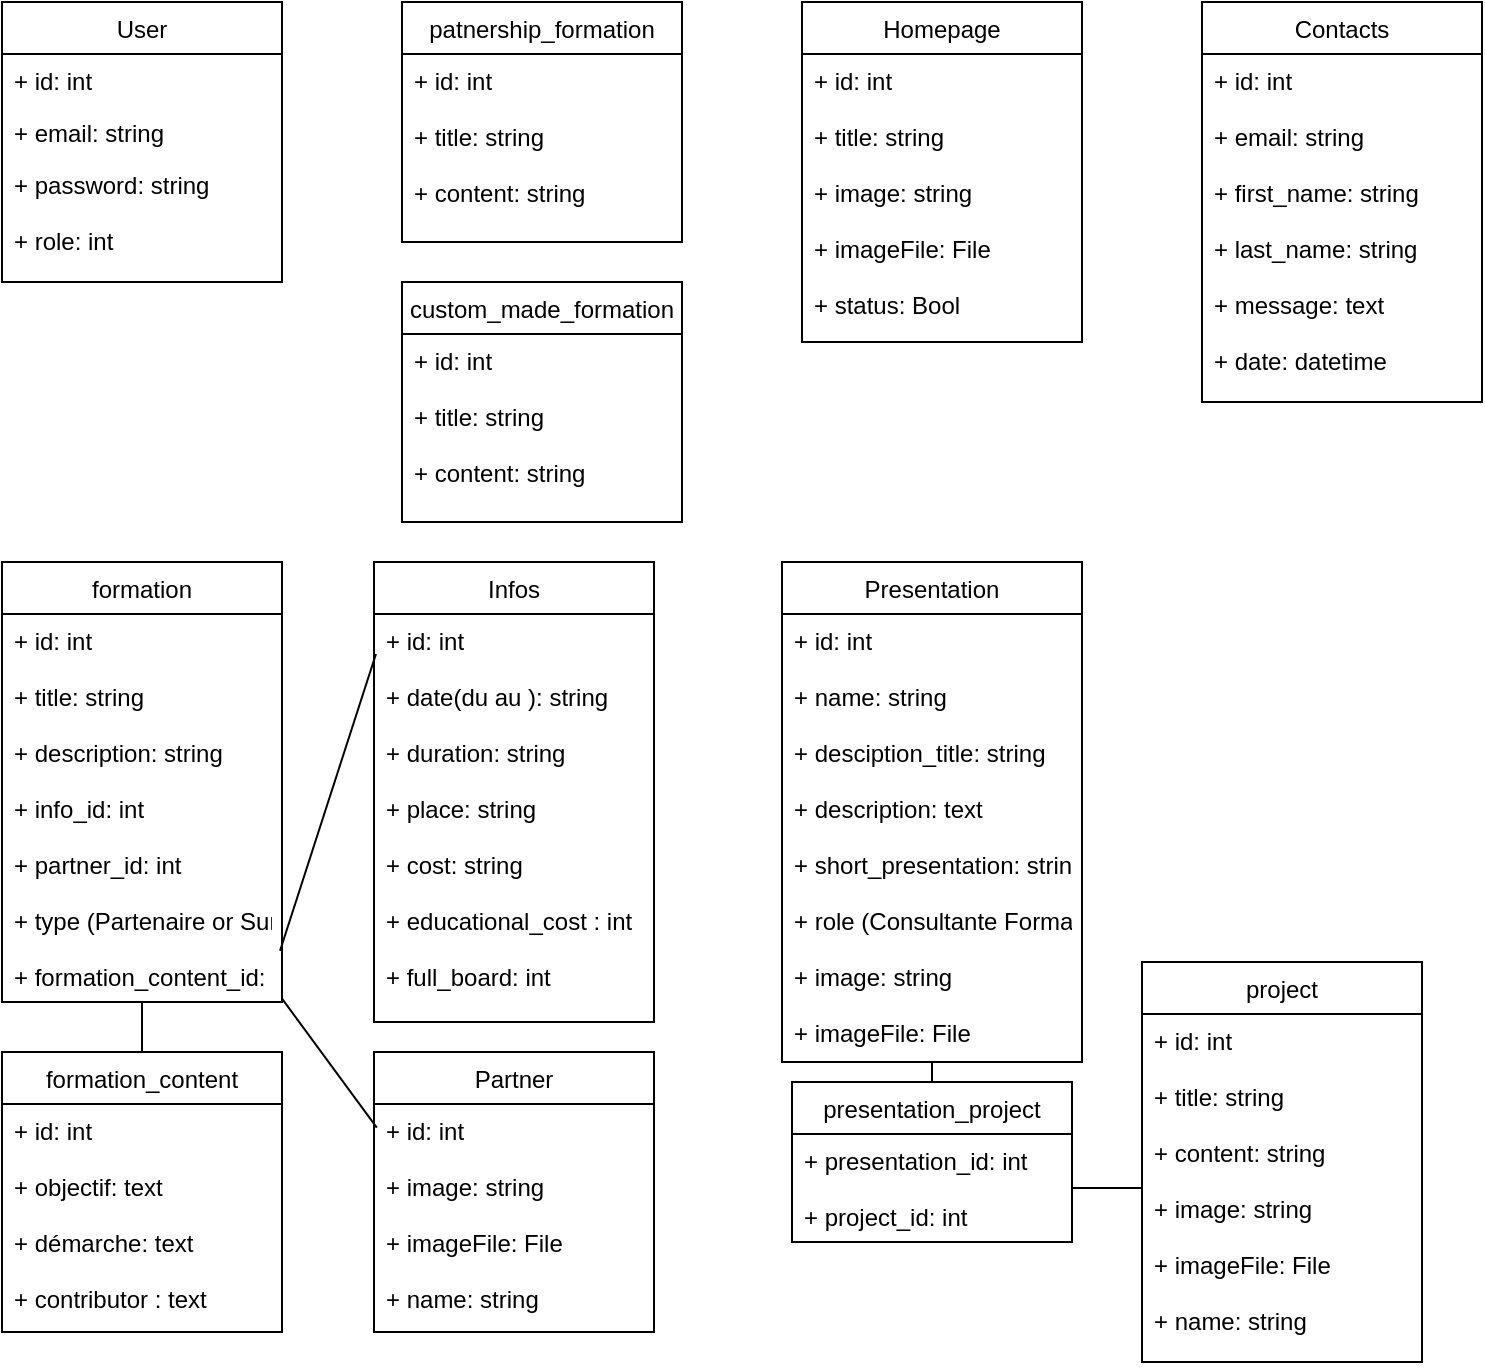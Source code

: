 <mxfile>
    <diagram id="euRm8U93r4pqlFISYigQ" name="Page-1">

        <mxGraphModel dx="614" dy="497" grid="1" gridSize="10" guides="1" tooltips="1" connect="1" arrows="1" fold="1" page="1" pageScale="1" pageWidth="827" pageHeight="1169" math="0" shadow="0">
            <root>
                <mxCell id="0"/>
                <mxCell id="1" parent="0"/>
                <mxCell id="5" value="User" style="swimlane;fontStyle=0;childLayout=stackLayout;horizontal=1;startSize=26;fillColor=none;horizontalStack=0;resizeParent=1;resizeParentMax=0;resizeLast=0;collapsible=1;marginBottom=0;" parent="1" vertex="1">
                    <mxGeometry x="40" y="40" width="140" height="140" as="geometry"/>
                </mxCell>
                <mxCell id="6" value="+ id: int" style="text;strokeColor=none;fillColor=none;align=left;verticalAlign=top;spacingLeft=4;spacingRight=4;overflow=hidden;rotatable=0;points=[[0,0.5],[1,0.5]];portConstraint=eastwest;" parent="5" vertex="1">
                    <mxGeometry y="26" width="140" height="26" as="geometry"/>
                </mxCell>
                <mxCell id="7" value="+ email: string" style="text;strokeColor=none;fillColor=none;align=left;verticalAlign=top;spacingLeft=4;spacingRight=4;overflow=hidden;rotatable=0;points=[[0,0.5],[1,0.5]];portConstraint=eastwest;" parent="5" vertex="1">
                    <mxGeometry y="52" width="140" height="26" as="geometry"/>
                </mxCell>
                <mxCell id="8" value="+ password: string&#10;&#10;+ role: int&#10;&#10;" style="text;strokeColor=none;fillColor=none;align=left;verticalAlign=top;spacingLeft=4;spacingRight=4;overflow=hidden;rotatable=0;points=[[0,0.5],[1,0.5]];portConstraint=eastwest;" parent="5" vertex="1">
                    <mxGeometry y="78" width="140" height="62" as="geometry"/>
                </mxCell>
                <mxCell id="20" value="Infos" style="swimlane;fontStyle=0;childLayout=stackLayout;horizontal=1;startSize=26;fillColor=none;horizontalStack=0;resizeParent=1;resizeParentMax=0;resizeLast=0;collapsible=1;marginBottom=0;" parent="1" vertex="1">
                    <mxGeometry x="226" y="320" width="140" height="230" as="geometry"/>
                </mxCell>
                <mxCell id="21" value="+ id: int&#10;&#10;+ date(du au ): string&#10;&#10;+ duration: string&#10;&#10;+ place: string&#10;&#10;+ cost: string&#10;&#10;+ educational_cost : int&#10;&#10;+ full_board: int" style="text;strokeColor=none;fillColor=none;align=left;verticalAlign=top;spacingLeft=4;spacingRight=4;overflow=hidden;rotatable=0;points=[[0,0.5],[1,0.5]];portConstraint=eastwest;" parent="20" vertex="1">
                    <mxGeometry y="26" width="140" height="204" as="geometry"/>
                </mxCell>
                <mxCell id="22" value="Contacts" style="swimlane;fontStyle=0;childLayout=stackLayout;horizontal=1;startSize=26;fillColor=none;horizontalStack=0;resizeParent=1;resizeParentMax=0;resizeLast=0;collapsible=1;marginBottom=0;" parent="1" vertex="1">
                    <mxGeometry x="640" y="40" width="140" height="200" as="geometry"/>
                </mxCell>
                <mxCell id="23" value="+ id: int&#10;&#10;+ email: string&#10;&#10;+ first_name: string&#10;&#10;+ last_name: string&#10;&#10;+ message: text&#10;&#10;+ date: datetime" style="text;strokeColor=none;fillColor=none;align=left;verticalAlign=top;spacingLeft=4;spacingRight=4;overflow=hidden;rotatable=0;points=[[0,0.5],[1,0.5]];portConstraint=eastwest;" parent="22" vertex="1">
                    <mxGeometry y="26" width="140" height="174" as="geometry"/>
                </mxCell>
                <mxCell id="34" value="Homepage" style="swimlane;fontStyle=0;childLayout=stackLayout;horizontal=1;startSize=26;fillColor=none;horizontalStack=0;resizeParent=1;resizeParentMax=0;resizeLast=0;collapsible=1;marginBottom=0;" parent="1" vertex="1">

                    <mxGeometry x="440" y="40" width="140" height="170" as="geometry"/>
                </mxCell>
                <mxCell id="35" value="+ id: int&#10;&#10;+ title: string&#10;&#10;+ image: string&#10;&#10;+ imageFile: File&#10;&#10;+ status: Bool&#10;&#10;" style="text;strokeColor=none;fillColor=none;align=left;verticalAlign=top;spacingLeft=4;spacingRight=4;overflow=hidden;rotatable=0;points=[[0,0.5],[1,0.5]];portConstraint=eastwest;" parent="34" vertex="1">
                    <mxGeometry y="26" width="140" height="144" as="geometry"/>
                </mxCell>
                <mxCell id="36" value="formation" style="swimlane;fontStyle=0;childLayout=stackLayout;horizontal=1;startSize=26;fillColor=none;horizontalStack=0;resizeParent=1;resizeParentMax=0;resizeLast=0;collapsible=1;marginBottom=0;" parent="1" vertex="1">
                    <mxGeometry x="40" y="320" width="140" height="220" as="geometry"/>
                </mxCell>
                <mxCell id="37" value="+ id: int&#10;&#10;+ title: string&#10;&#10;+ description: string&#10;&#10;+ info_id: int&#10;&#10;+ partner_id: int&#10;&#10;+ type (Partenaire or Surmesure): int&#10;&#10;+ formation_content_id: int" style="text;strokeColor=none;fillColor=none;align=left;verticalAlign=top;spacingLeft=4;spacingRight=4;overflow=hidden;rotatable=0;points=[[0,0.5],[1,0.5]];portConstraint=eastwest;" parent="36" vertex="1">
                    <mxGeometry y="26" width="140" height="194" as="geometry"/>
                </mxCell>
                <mxCell id="39" style="edgeStyle=none;html=1;exitX=0.993;exitY=0.868;exitDx=0;exitDy=0;exitPerimeter=0;entryX=0.007;entryY=0.098;entryDx=0;entryDy=0;entryPerimeter=0;endArrow=none;endFill=0;" parent="1" source="37" target="21" edge="1">
                    <mxGeometry relative="1" as="geometry"/>
                </mxCell>
                <mxCell id="40" value="Partner" style="swimlane;fontStyle=0;childLayout=stackLayout;horizontal=1;startSize=26;fillColor=none;horizontalStack=0;resizeParent=1;resizeParentMax=0;resizeLast=0;collapsible=1;marginBottom=0;" parent="1" vertex="1">
                    <mxGeometry x="226" y="565" width="140" height="140" as="geometry"/>
                </mxCell>
                <mxCell id="41" value="+ id: int&#10;&#10;+ image: string&#10;&#10;+ imageFile: File&#10;&#10;+ name: string" style="text;strokeColor=none;fillColor=none;align=left;verticalAlign=top;spacingLeft=4;spacingRight=4;overflow=hidden;rotatable=0;points=[[0,0.5],[1,0.5]];portConstraint=eastwest;" parent="40" vertex="1">
                    <mxGeometry y="26" width="140" height="114" as="geometry"/>
                </mxCell>
                <mxCell id="42" style="edgeStyle=none;html=1;entryX=0.01;entryY=0.104;entryDx=0;entryDy=0;entryPerimeter=0;endArrow=none;endFill=0;" parent="1" source="37" target="41" edge="1">
                    <mxGeometry relative="1" as="geometry"/>
                </mxCell>
                <mxCell id="43" value="Presentation" style="swimlane;fontStyle=0;childLayout=stackLayout;horizontal=1;startSize=26;fillColor=none;horizontalStack=0;resizeParent=1;resizeParentMax=0;resizeLast=0;collapsible=1;marginBottom=0;" parent="1" vertex="1">
                    <mxGeometry x="430" y="320" width="150" height="250" as="geometry"/>
                </mxCell>
                <mxCell id="44" value="+ id: int&#10;&#10;+ name: string&#10;&#10;+ desciption_title: string&#10;&#10;+ description: text&#10;&#10;+ short_presentation: string&#10;&#10;+ role (Consultante Formatrice): string&#10;&#10;+ image: string&#10;&#10;+ imageFile: File" style="text;strokeColor=none;fillColor=none;align=left;verticalAlign=top;spacingLeft=4;spacingRight=4;overflow=hidden;rotatable=0;points=[[0,0.5],[1,0.5]];portConstraint=eastwest;" parent="43" vertex="1">
                    <mxGeometry y="26" width="150" height="224" as="geometry"/>
                </mxCell>
                <mxCell id="48" value="project" style="swimlane;fontStyle=0;childLayout=stackLayout;horizontal=1;startSize=26;fillColor=none;horizontalStack=0;resizeParent=1;resizeParentMax=0;resizeLast=0;collapsible=1;marginBottom=0;" parent="1" vertex="1">
                    <mxGeometry x="610" y="520" width="140" height="200" as="geometry"/>
                </mxCell>
                <mxCell id="49" value="+ id: int&#10;&#10;+ title: string&#10;&#10;+ content: string&#10;&#10;+ image: string&#10;&#10;+ imageFile: File&#10;&#10;+ name: string&#10;&#10;" style="text;strokeColor=none;fillColor=none;align=left;verticalAlign=top;spacingLeft=4;spacingRight=4;overflow=hidden;rotatable=0;points=[[0,0.5],[1,0.5]];portConstraint=eastwest;" parent="48" vertex="1">
                    <mxGeometry y="26" width="140" height="174" as="geometry"/>
                </mxCell>
                <mxCell id="52" style="edgeStyle=none;html=1;endArrow=none;endFill=0;" parent="1" source="50" target="44" edge="1">
                    <mxGeometry relative="1" as="geometry"/>
                </mxCell>
                <mxCell id="50" value="presentation_project" style="swimlane;fontStyle=0;childLayout=stackLayout;horizontal=1;startSize=26;fillColor=none;horizontalStack=0;resizeParent=1;resizeParentMax=0;resizeLast=0;collapsible=1;marginBottom=0;" parent="1" vertex="1">
                    <mxGeometry x="435" y="580" width="140" height="80" as="geometry"/>
                </mxCell>
                <mxCell id="51" value="+ presentation_id: int&#10;&#10;+ project_id: int&#10;&#10;&#10;" style="text;strokeColor=none;fillColor=none;align=left;verticalAlign=top;spacingLeft=4;spacingRight=4;overflow=hidden;rotatable=0;points=[[0,0.5],[1,0.5]];portConstraint=eastwest;" parent="50" vertex="1">
                    <mxGeometry y="26" width="140" height="54" as="geometry"/>
                </mxCell>
                <mxCell id="53" value="" style="edgeStyle=none;html=1;endArrow=none;endFill=0;" parent="1" source="51" target="49" edge="1">
                    <mxGeometry relative="1" as="geometry"/>
                </mxCell>
                <mxCell id="54" value="formation_content" style="swimlane;fontStyle=0;childLayout=stackLayout;horizontal=1;startSize=26;fillColor=none;horizontalStack=0;resizeParent=1;resizeParentMax=0;resizeLast=0;collapsible=1;marginBottom=0;" parent="1" vertex="1">
                    <mxGeometry x="40" y="565" width="140" height="140" as="geometry"/>
                </mxCell>
                <mxCell id="55" value="+ id: int&#10;&#10;+ objectif: text&#10;&#10;+ démarche: text&#10;&#10;+ contributor : text&#10;" style="text;strokeColor=none;fillColor=none;align=left;verticalAlign=top;spacingLeft=4;spacingRight=4;overflow=hidden;rotatable=0;points=[[0,0.5],[1,0.5]];portConstraint=eastwest;" parent="54" vertex="1">
                    <mxGeometry y="26" width="140" height="114" as="geometry"/>
                </mxCell>
                <mxCell id="56" style="edgeStyle=none;html=1;endArrow=none;endFill=0;" parent="1" source="37" target="54" edge="1">
                    <mxGeometry relative="1" as="geometry"/>
                </mxCell>
                <mxCell id="59" value="patnership_formation" style="swimlane;fontStyle=0;childLayout=stackLayout;horizontal=1;startSize=26;fillColor=none;horizontalStack=0;resizeParent=1;resizeParentMax=0;resizeLast=0;collapsible=1;marginBottom=0;" parent="1" vertex="1">
                    <mxGeometry x="240" y="40" width="140" height="120" as="geometry"/>
                </mxCell>
                <mxCell id="60" value="+ id: int&#10;&#10;+ title: string&#10;&#10;+ content: string&#10;&#10;&#10;&#10;&#10;" style="text;strokeColor=none;fillColor=none;align=left;verticalAlign=top;spacingLeft=4;spacingRight=4;overflow=hidden;rotatable=0;points=[[0,0.5],[1,0.5]];portConstraint=eastwest;" parent="59" vertex="1">
                    <mxGeometry y="26" width="140" height="94" as="geometry"/>
                </mxCell>
                <mxCell id="63" value="custom_made_formation" style="swimlane;fontStyle=0;childLayout=stackLayout;horizontal=1;startSize=26;fillColor=none;horizontalStack=0;resizeParent=1;resizeParentMax=0;resizeLast=0;collapsible=1;marginBottom=0;" parent="1" vertex="1">
                    <mxGeometry x="240" y="180" width="140" height="120" as="geometry"/>
                </mxCell>
                <mxCell id="64" value="+ id: int&#10;&#10;+ title: string&#10;&#10;+ content: string&#10;&#10;&#10;&#10;&#10;" style="text;strokeColor=none;fillColor=none;align=left;verticalAlign=top;spacingLeft=4;spacingRight=4;overflow=hidden;rotatable=0;points=[[0,0.5],[1,0.5]];portConstraint=eastwest;" parent="63" vertex="1">
                    <mxGeometry y="26" width="140" height="94" as="geometry"/>
                </mxCell>
            </root>
        </mxGraphModel>
    </diagram>
</mxfile>